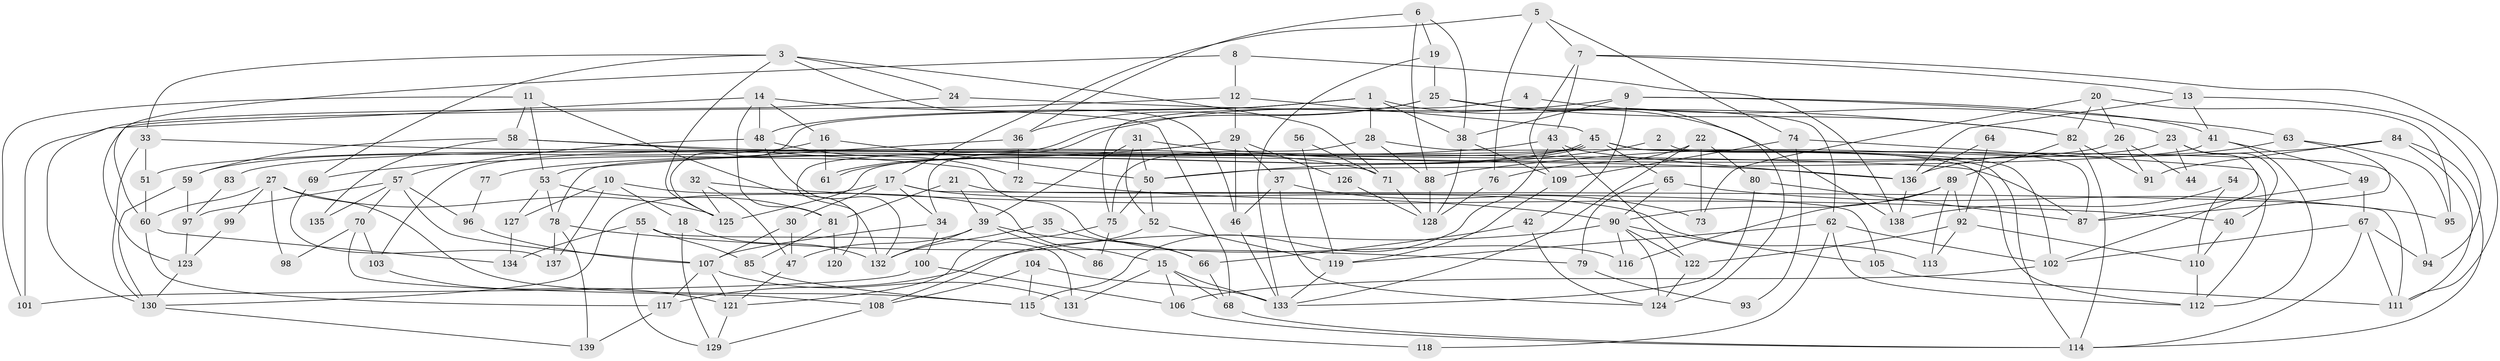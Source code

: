 // coarse degree distribution, {7: 0.12087912087912088, 2: 0.12087912087912088, 4: 0.14285714285714285, 5: 0.1978021978021978, 8: 0.10989010989010989, 10: 0.02197802197802198, 3: 0.17582417582417584, 6: 0.0989010989010989, 9: 0.01098901098901099}
// Generated by graph-tools (version 1.1) at 2025/41/03/06/25 10:41:57]
// undirected, 139 vertices, 278 edges
graph export_dot {
graph [start="1"]
  node [color=gray90,style=filled];
  1;
  2;
  3;
  4;
  5;
  6;
  7;
  8;
  9;
  10;
  11;
  12;
  13;
  14;
  15;
  16;
  17;
  18;
  19;
  20;
  21;
  22;
  23;
  24;
  25;
  26;
  27;
  28;
  29;
  30;
  31;
  32;
  33;
  34;
  35;
  36;
  37;
  38;
  39;
  40;
  41;
  42;
  43;
  44;
  45;
  46;
  47;
  48;
  49;
  50;
  51;
  52;
  53;
  54;
  55;
  56;
  57;
  58;
  59;
  60;
  61;
  62;
  63;
  64;
  65;
  66;
  67;
  68;
  69;
  70;
  71;
  72;
  73;
  74;
  75;
  76;
  77;
  78;
  79;
  80;
  81;
  82;
  83;
  84;
  85;
  86;
  87;
  88;
  89;
  90;
  91;
  92;
  93;
  94;
  95;
  96;
  97;
  98;
  99;
  100;
  101;
  102;
  103;
  104;
  105;
  106;
  107;
  108;
  109;
  110;
  111;
  112;
  113;
  114;
  115;
  116;
  117;
  118;
  119;
  120;
  121;
  122;
  123;
  124;
  125;
  126;
  127;
  128;
  129;
  130;
  131;
  132;
  133;
  134;
  135;
  136;
  137;
  138;
  139;
  1 -- 48;
  1 -- 125;
  1 -- 28;
  1 -- 38;
  1 -- 138;
  2 -- 50;
  2 -- 87;
  3 -- 46;
  3 -- 71;
  3 -- 24;
  3 -- 33;
  3 -- 69;
  3 -- 125;
  4 -- 75;
  4 -- 23;
  5 -- 76;
  5 -- 74;
  5 -- 7;
  5 -- 17;
  6 -- 19;
  6 -- 38;
  6 -- 36;
  6 -- 88;
  7 -- 43;
  7 -- 13;
  7 -- 109;
  7 -- 111;
  8 -- 138;
  8 -- 12;
  8 -- 60;
  9 -- 38;
  9 -- 34;
  9 -- 41;
  9 -- 42;
  9 -- 63;
  10 -- 127;
  10 -- 15;
  10 -- 18;
  10 -- 137;
  11 -- 132;
  11 -- 53;
  11 -- 58;
  11 -- 101;
  12 -- 123;
  12 -- 45;
  12 -- 29;
  13 -- 94;
  13 -- 41;
  13 -- 136;
  14 -- 48;
  14 -- 130;
  14 -- 16;
  14 -- 68;
  14 -- 81;
  15 -- 106;
  15 -- 68;
  15 -- 131;
  15 -- 133;
  16 -- 50;
  16 -- 59;
  16 -- 61;
  17 -- 34;
  17 -- 30;
  17 -- 111;
  17 -- 113;
  17 -- 130;
  18 -- 129;
  18 -- 132;
  19 -- 133;
  19 -- 25;
  20 -- 26;
  20 -- 82;
  20 -- 73;
  20 -- 95;
  21 -- 81;
  21 -- 105;
  21 -- 39;
  22 -- 73;
  22 -- 133;
  22 -- 76;
  22 -- 80;
  23 -- 102;
  23 -- 40;
  23 -- 44;
  23 -- 83;
  24 -- 82;
  24 -- 101;
  25 -- 124;
  25 -- 62;
  25 -- 36;
  25 -- 82;
  25 -- 120;
  26 -- 51;
  26 -- 91;
  26 -- 44;
  27 -- 125;
  27 -- 115;
  27 -- 60;
  27 -- 98;
  27 -- 99;
  28 -- 112;
  28 -- 75;
  28 -- 88;
  29 -- 69;
  29 -- 37;
  29 -- 46;
  29 -- 103;
  29 -- 126;
  30 -- 47;
  30 -- 107;
  31 -- 39;
  31 -- 52;
  31 -- 50;
  31 -- 136;
  32 -- 125;
  32 -- 47;
  32 -- 40;
  33 -- 130;
  33 -- 51;
  33 -- 87;
  34 -- 100;
  34 -- 107;
  35 -- 132;
  35 -- 66;
  36 -- 53;
  36 -- 72;
  37 -- 46;
  37 -- 73;
  37 -- 124;
  38 -- 109;
  38 -- 128;
  39 -- 66;
  39 -- 47;
  39 -- 86;
  39 -- 132;
  40 -- 110;
  41 -- 49;
  41 -- 50;
  41 -- 112;
  42 -- 124;
  42 -- 66;
  43 -- 122;
  43 -- 136;
  43 -- 77;
  43 -- 115;
  45 -- 61;
  45 -- 61;
  45 -- 114;
  45 -- 65;
  45 -- 78;
  45 -- 94;
  45 -- 102;
  45 -- 125;
  46 -- 133;
  47 -- 121;
  48 -- 132;
  48 -- 72;
  48 -- 57;
  49 -- 87;
  49 -- 67;
  50 -- 52;
  50 -- 75;
  51 -- 60;
  52 -- 108;
  52 -- 119;
  53 -- 78;
  53 -- 81;
  53 -- 127;
  54 -- 138;
  54 -- 110;
  55 -- 85;
  55 -- 131;
  55 -- 129;
  55 -- 134;
  56 -- 119;
  56 -- 71;
  57 -- 107;
  57 -- 70;
  57 -- 96;
  57 -- 97;
  57 -- 135;
  58 -- 116;
  58 -- 59;
  58 -- 71;
  58 -- 135;
  59 -- 97;
  59 -- 130;
  60 -- 117;
  60 -- 134;
  62 -- 102;
  62 -- 119;
  62 -- 112;
  62 -- 118;
  63 -- 136;
  63 -- 87;
  63 -- 95;
  64 -- 92;
  64 -- 136;
  65 -- 95;
  65 -- 79;
  65 -- 90;
  66 -- 68;
  67 -- 111;
  67 -- 94;
  67 -- 102;
  67 -- 114;
  68 -- 114;
  69 -- 137;
  70 -- 103;
  70 -- 98;
  70 -- 108;
  71 -- 128;
  72 -- 90;
  74 -- 109;
  74 -- 112;
  74 -- 93;
  75 -- 86;
  75 -- 121;
  76 -- 128;
  77 -- 96;
  78 -- 139;
  78 -- 79;
  78 -- 137;
  79 -- 93;
  80 -- 87;
  80 -- 133;
  81 -- 85;
  81 -- 120;
  82 -- 114;
  82 -- 89;
  82 -- 91;
  83 -- 97;
  84 -- 111;
  84 -- 88;
  84 -- 91;
  84 -- 114;
  85 -- 115;
  88 -- 128;
  89 -- 90;
  89 -- 92;
  89 -- 113;
  89 -- 116;
  90 -- 124;
  90 -- 105;
  90 -- 116;
  90 -- 117;
  90 -- 122;
  92 -- 113;
  92 -- 110;
  92 -- 122;
  96 -- 107;
  97 -- 123;
  99 -- 123;
  100 -- 106;
  100 -- 101;
  102 -- 106;
  103 -- 121;
  104 -- 108;
  104 -- 133;
  104 -- 115;
  105 -- 111;
  106 -- 114;
  107 -- 117;
  107 -- 121;
  107 -- 131;
  108 -- 129;
  109 -- 119;
  110 -- 112;
  115 -- 118;
  117 -- 139;
  119 -- 133;
  121 -- 129;
  122 -- 124;
  123 -- 130;
  126 -- 128;
  127 -- 134;
  130 -- 139;
  136 -- 138;
}
